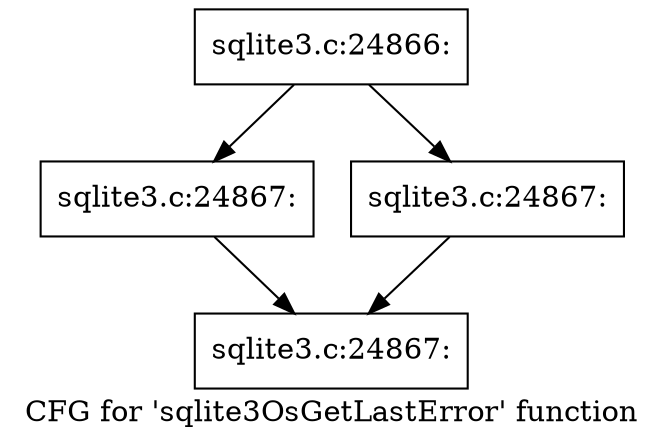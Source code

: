 digraph "CFG for 'sqlite3OsGetLastError' function" {
	label="CFG for 'sqlite3OsGetLastError' function";

	Node0x55c0f52834b0 [shape=record,label="{sqlite3.c:24866:}"];
	Node0x55c0f52834b0 -> Node0x55c0f72a6ee0;
	Node0x55c0f52834b0 -> Node0x55c0f72a6f30;
	Node0x55c0f72a6ee0 [shape=record,label="{sqlite3.c:24867:}"];
	Node0x55c0f72a6ee0 -> Node0x55c0f72a6f80;
	Node0x55c0f72a6f30 [shape=record,label="{sqlite3.c:24867:}"];
	Node0x55c0f72a6f30 -> Node0x55c0f72a6f80;
	Node0x55c0f72a6f80 [shape=record,label="{sqlite3.c:24867:}"];
}
